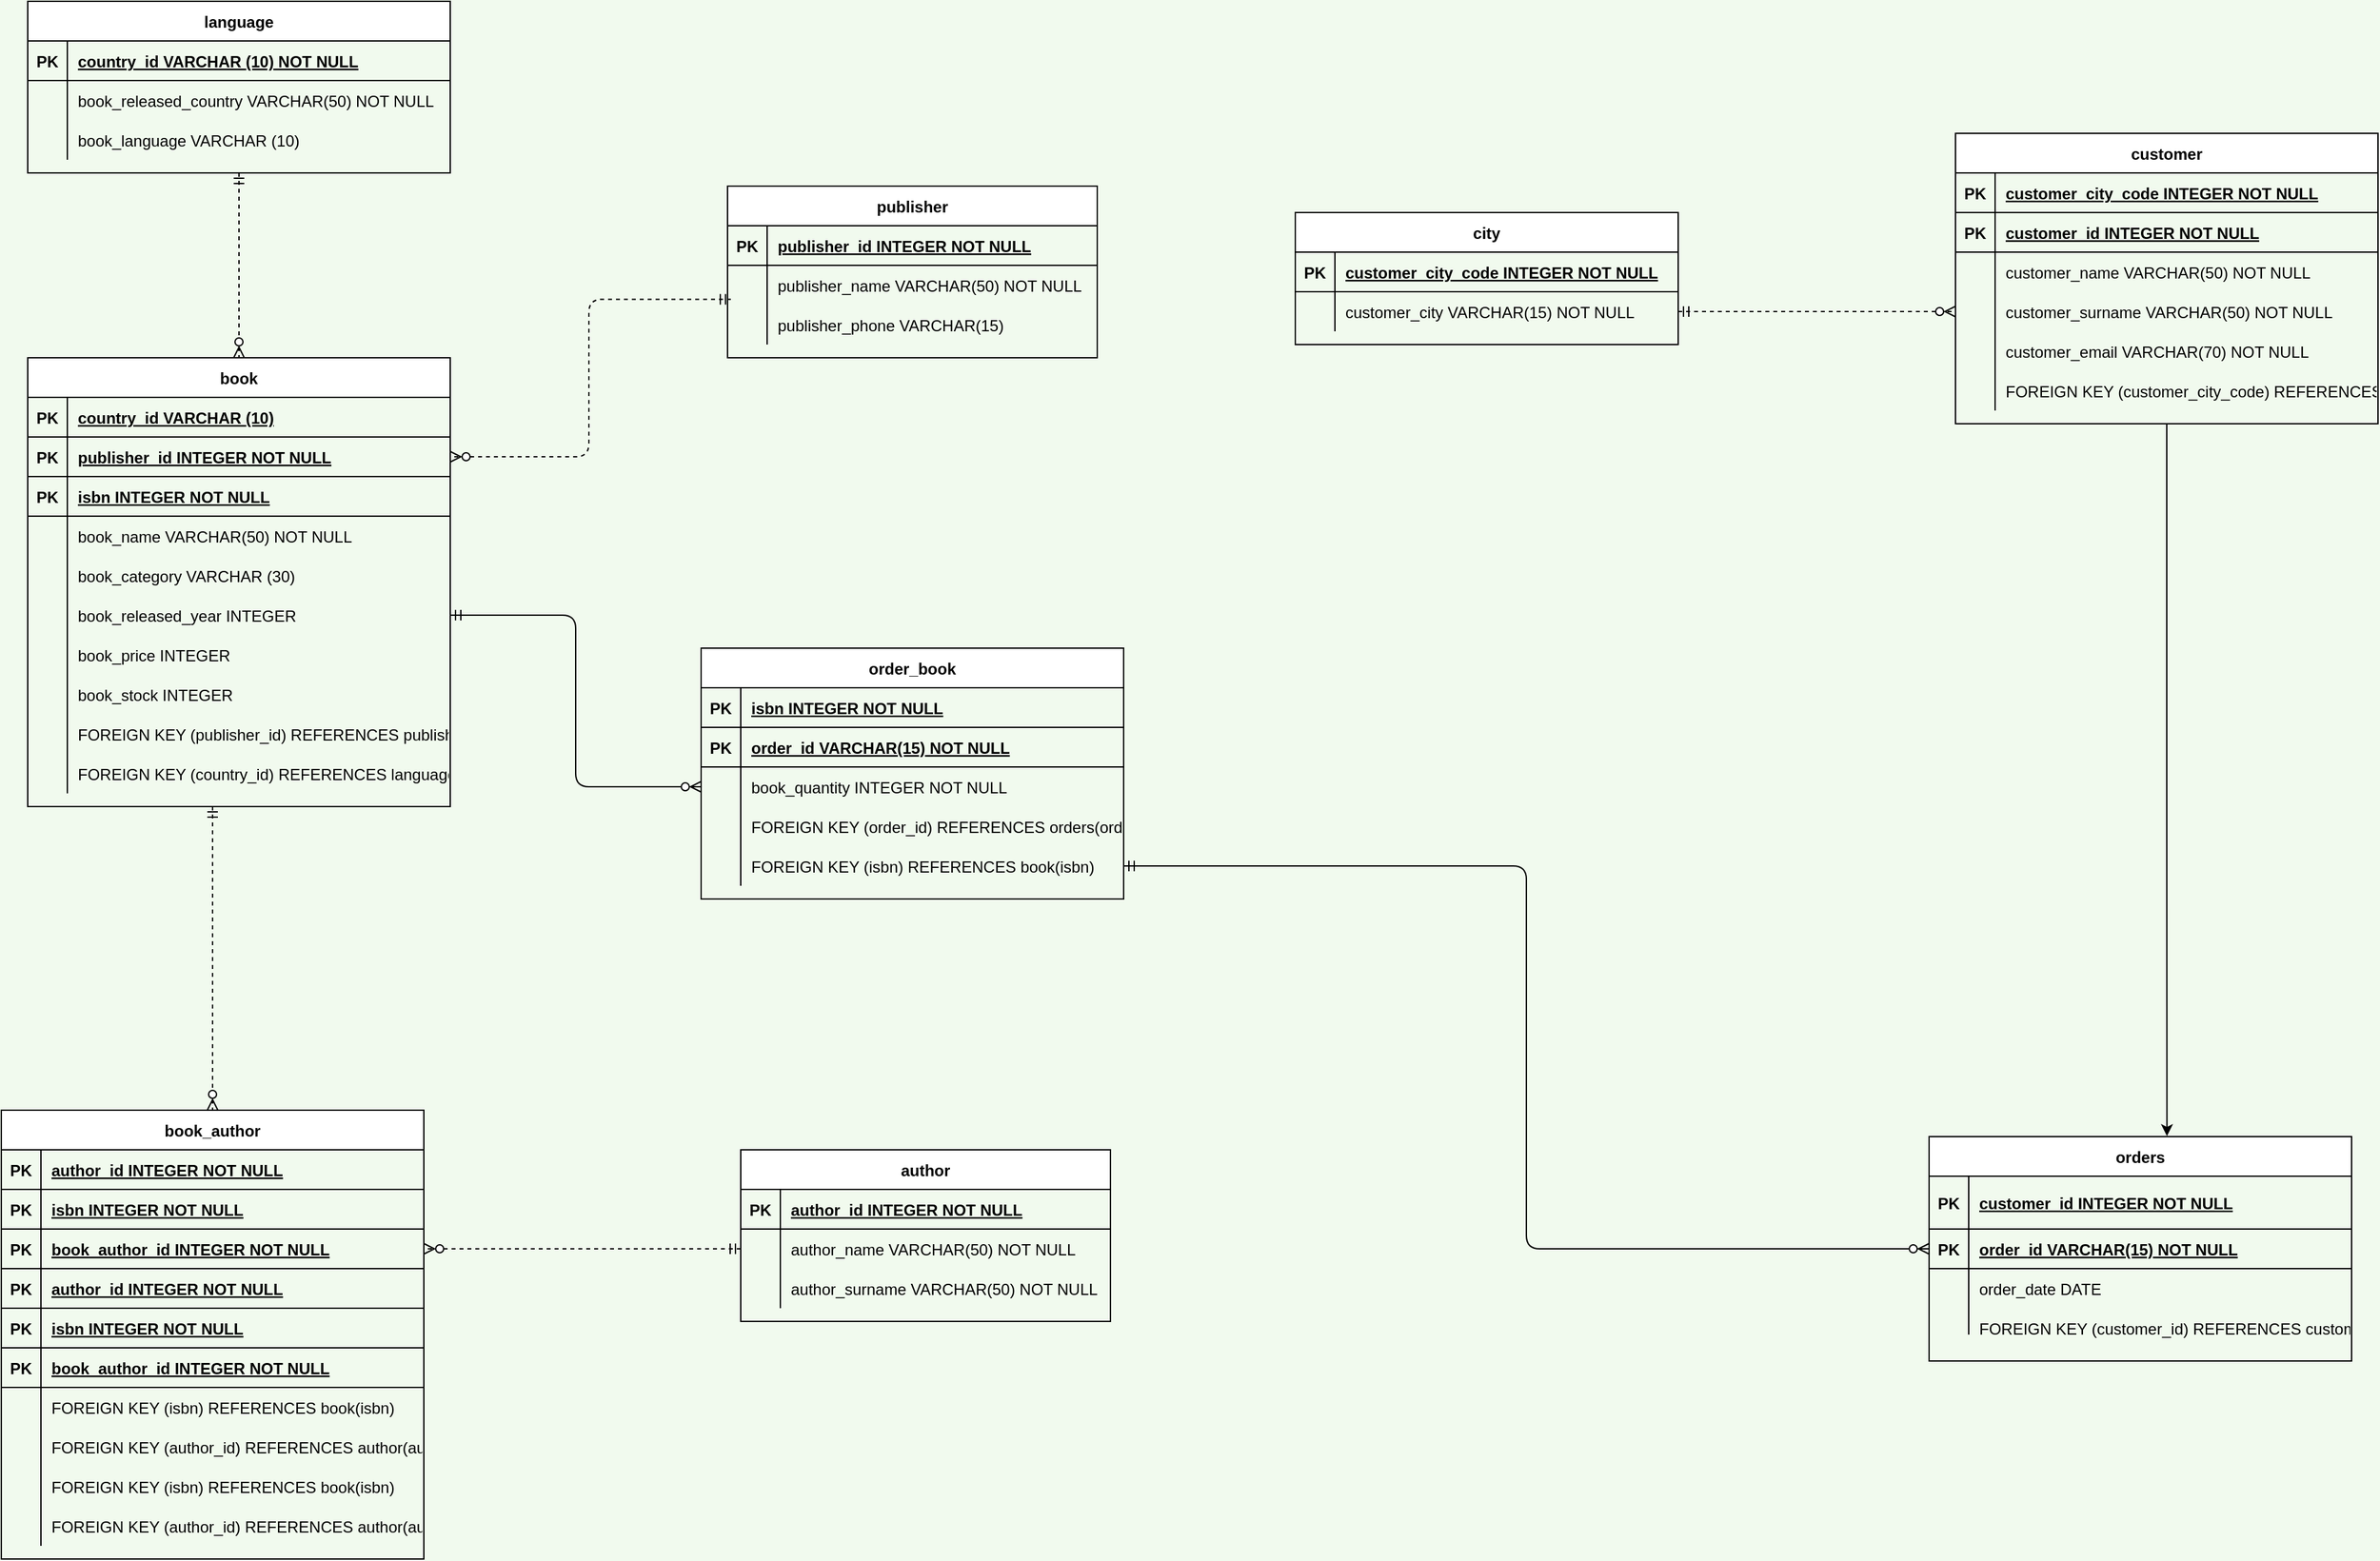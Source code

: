 <mxfile version="15.7.2" type="github"><diagram id="R2lEEEUBdFMjLlhIrx00" name="Page-1"><mxGraphModel dx="4544" dy="1508" grid="1" gridSize="10" guides="1" tooltips="1" connect="1" arrows="1" fold="1" page="1" pageScale="1" pageWidth="850" pageHeight="1100" background="#F1FAEE" math="0" shadow="0" extFonts="Permanent Marker^https://fonts.googleapis.com/css?family=Permanent+Marker"><root><mxCell id="0"/><mxCell id="1" parent="0"/><mxCell id="iZJoH6D3VFwxMH_OgnlC-7" value="publisher" style="shape=table;startSize=30;container=1;collapsible=1;childLayout=tableLayout;fixedRows=1;rowLines=0;fontStyle=1;align=center;resizeLast=1;" parent="1" vertex="1"><mxGeometry x="-1050" y="300" width="280" height="130" as="geometry"/></mxCell><mxCell id="iZJoH6D3VFwxMH_OgnlC-8" value="" style="shape=partialRectangle;collapsible=0;dropTarget=0;pointerEvents=0;fillColor=none;points=[[0,0.5],[1,0.5]];portConstraint=eastwest;top=0;left=0;right=0;bottom=1;" parent="iZJoH6D3VFwxMH_OgnlC-7" vertex="1"><mxGeometry y="30" width="280" height="30" as="geometry"/></mxCell><mxCell id="iZJoH6D3VFwxMH_OgnlC-9" value="PK" style="shape=partialRectangle;overflow=hidden;connectable=0;fillColor=none;top=0;left=0;bottom=0;right=0;fontStyle=1;" parent="iZJoH6D3VFwxMH_OgnlC-8" vertex="1"><mxGeometry width="30" height="30" as="geometry"><mxRectangle width="30" height="30" as="alternateBounds"/></mxGeometry></mxCell><mxCell id="iZJoH6D3VFwxMH_OgnlC-10" value="publisher_id INTEGER NOT NULL" style="shape=partialRectangle;overflow=hidden;connectable=0;fillColor=none;top=0;left=0;bottom=0;right=0;align=left;spacingLeft=6;fontStyle=5;" parent="iZJoH6D3VFwxMH_OgnlC-8" vertex="1"><mxGeometry x="30" width="250" height="30" as="geometry"><mxRectangle width="250" height="30" as="alternateBounds"/></mxGeometry></mxCell><mxCell id="iZJoH6D3VFwxMH_OgnlC-11" value="" style="shape=partialRectangle;collapsible=0;dropTarget=0;pointerEvents=0;fillColor=none;points=[[0,0.5],[1,0.5]];portConstraint=eastwest;top=0;left=0;right=0;bottom=0;" parent="iZJoH6D3VFwxMH_OgnlC-7" vertex="1"><mxGeometry y="60" width="280" height="30" as="geometry"/></mxCell><mxCell id="iZJoH6D3VFwxMH_OgnlC-12" value="" style="shape=partialRectangle;overflow=hidden;connectable=0;fillColor=none;top=0;left=0;bottom=0;right=0;" parent="iZJoH6D3VFwxMH_OgnlC-11" vertex="1"><mxGeometry width="30" height="30" as="geometry"><mxRectangle width="30" height="30" as="alternateBounds"/></mxGeometry></mxCell><mxCell id="iZJoH6D3VFwxMH_OgnlC-13" value="publisher_name VARCHAR(50) NOT NULL" style="shape=partialRectangle;overflow=hidden;connectable=0;fillColor=none;top=0;left=0;bottom=0;right=0;align=left;spacingLeft=6;" parent="iZJoH6D3VFwxMH_OgnlC-11" vertex="1"><mxGeometry x="30" width="250" height="30" as="geometry"><mxRectangle width="250" height="30" as="alternateBounds"/></mxGeometry></mxCell><mxCell id="iZJoH6D3VFwxMH_OgnlC-14" value="" style="shape=partialRectangle;collapsible=0;dropTarget=0;pointerEvents=0;fillColor=none;points=[[0,0.5],[1,0.5]];portConstraint=eastwest;top=0;left=0;right=0;bottom=0;" parent="iZJoH6D3VFwxMH_OgnlC-7" vertex="1"><mxGeometry y="90" width="280" height="30" as="geometry"/></mxCell><mxCell id="iZJoH6D3VFwxMH_OgnlC-15" value="" style="shape=partialRectangle;overflow=hidden;connectable=0;fillColor=none;top=0;left=0;bottom=0;right=0;" parent="iZJoH6D3VFwxMH_OgnlC-14" vertex="1"><mxGeometry width="30" height="30" as="geometry"><mxRectangle width="30" height="30" as="alternateBounds"/></mxGeometry></mxCell><mxCell id="iZJoH6D3VFwxMH_OgnlC-16" value="publisher_phone VARCHAR(15)" style="shape=partialRectangle;overflow=hidden;connectable=0;fillColor=none;top=0;left=0;bottom=0;right=0;align=left;spacingLeft=6;" parent="iZJoH6D3VFwxMH_OgnlC-14" vertex="1"><mxGeometry x="30" width="250" height="30" as="geometry"><mxRectangle width="250" height="30" as="alternateBounds"/></mxGeometry></mxCell><mxCell id="iZJoH6D3VFwxMH_OgnlC-17" value="language" style="shape=table;startSize=30;container=1;collapsible=1;childLayout=tableLayout;fixedRows=1;rowLines=0;fontStyle=1;align=center;resizeLast=1;" parent="1" vertex="1"><mxGeometry x="-1580" y="160" width="320" height="130" as="geometry"/></mxCell><mxCell id="iZJoH6D3VFwxMH_OgnlC-18" value="" style="shape=partialRectangle;collapsible=0;dropTarget=0;pointerEvents=0;fillColor=none;points=[[0,0.5],[1,0.5]];portConstraint=eastwest;top=0;left=0;right=0;bottom=1;" parent="iZJoH6D3VFwxMH_OgnlC-17" vertex="1"><mxGeometry y="30" width="320" height="30" as="geometry"/></mxCell><mxCell id="iZJoH6D3VFwxMH_OgnlC-19" value="PK" style="shape=partialRectangle;overflow=hidden;connectable=0;fillColor=none;top=0;left=0;bottom=0;right=0;fontStyle=1;" parent="iZJoH6D3VFwxMH_OgnlC-18" vertex="1"><mxGeometry width="30" height="30" as="geometry"><mxRectangle width="30" height="30" as="alternateBounds"/></mxGeometry></mxCell><mxCell id="iZJoH6D3VFwxMH_OgnlC-20" value="country_id VARCHAR (10) NOT NULL" style="shape=partialRectangle;overflow=hidden;connectable=0;fillColor=none;top=0;left=0;bottom=0;right=0;align=left;spacingLeft=6;fontStyle=5;" parent="iZJoH6D3VFwxMH_OgnlC-18" vertex="1"><mxGeometry x="30" width="290" height="30" as="geometry"><mxRectangle width="290" height="30" as="alternateBounds"/></mxGeometry></mxCell><mxCell id="iZJoH6D3VFwxMH_OgnlC-21" value="" style="shape=partialRectangle;collapsible=0;dropTarget=0;pointerEvents=0;fillColor=none;points=[[0,0.5],[1,0.5]];portConstraint=eastwest;top=0;left=0;right=0;bottom=0;" parent="iZJoH6D3VFwxMH_OgnlC-17" vertex="1"><mxGeometry y="60" width="320" height="30" as="geometry"/></mxCell><mxCell id="iZJoH6D3VFwxMH_OgnlC-22" value="" style="shape=partialRectangle;overflow=hidden;connectable=0;fillColor=none;top=0;left=0;bottom=0;right=0;" parent="iZJoH6D3VFwxMH_OgnlC-21" vertex="1"><mxGeometry width="30" height="30" as="geometry"><mxRectangle width="30" height="30" as="alternateBounds"/></mxGeometry></mxCell><mxCell id="iZJoH6D3VFwxMH_OgnlC-23" value="book_released_country VARCHAR(50) NOT NULL" style="shape=partialRectangle;overflow=hidden;connectable=0;fillColor=none;top=0;left=0;bottom=0;right=0;align=left;spacingLeft=6;" parent="iZJoH6D3VFwxMH_OgnlC-21" vertex="1"><mxGeometry x="30" width="290" height="30" as="geometry"><mxRectangle width="290" height="30" as="alternateBounds"/></mxGeometry></mxCell><mxCell id="iZJoH6D3VFwxMH_OgnlC-24" value="" style="shape=partialRectangle;collapsible=0;dropTarget=0;pointerEvents=0;fillColor=none;points=[[0,0.5],[1,0.5]];portConstraint=eastwest;top=0;left=0;right=0;bottom=0;" parent="iZJoH6D3VFwxMH_OgnlC-17" vertex="1"><mxGeometry y="90" width="320" height="30" as="geometry"/></mxCell><mxCell id="iZJoH6D3VFwxMH_OgnlC-25" value="" style="shape=partialRectangle;overflow=hidden;connectable=0;fillColor=none;top=0;left=0;bottom=0;right=0;" parent="iZJoH6D3VFwxMH_OgnlC-24" vertex="1"><mxGeometry width="30" height="30" as="geometry"><mxRectangle width="30" height="30" as="alternateBounds"/></mxGeometry></mxCell><mxCell id="iZJoH6D3VFwxMH_OgnlC-26" value="book_language VARCHAR (10)" style="shape=partialRectangle;overflow=hidden;connectable=0;fillColor=none;top=0;left=0;bottom=0;right=0;align=left;spacingLeft=6;" parent="iZJoH6D3VFwxMH_OgnlC-24" vertex="1"><mxGeometry x="30" width="290" height="30" as="geometry"><mxRectangle width="290" height="30" as="alternateBounds"/></mxGeometry></mxCell><mxCell id="iZJoH6D3VFwxMH_OgnlC-27" value="book" style="shape=table;startSize=30;container=1;collapsible=1;childLayout=tableLayout;fixedRows=1;rowLines=0;fontStyle=1;align=center;resizeLast=1;" parent="1" vertex="1"><mxGeometry x="-1580" y="430" width="320" height="340" as="geometry"/></mxCell><mxCell id="iZJoH6D3VFwxMH_OgnlC-28" value="" style="shape=partialRectangle;collapsible=0;dropTarget=0;pointerEvents=0;fillColor=none;points=[[0,0.5],[1,0.5]];portConstraint=eastwest;top=0;left=0;right=0;bottom=1;" parent="iZJoH6D3VFwxMH_OgnlC-27" vertex="1"><mxGeometry y="30" width="320" height="30" as="geometry"/></mxCell><mxCell id="iZJoH6D3VFwxMH_OgnlC-29" value="PK" style="shape=partialRectangle;overflow=hidden;connectable=0;fillColor=none;top=0;left=0;bottom=0;right=0;fontStyle=1;" parent="iZJoH6D3VFwxMH_OgnlC-28" vertex="1"><mxGeometry width="30" height="30" as="geometry"><mxRectangle width="30" height="30" as="alternateBounds"/></mxGeometry></mxCell><mxCell id="iZJoH6D3VFwxMH_OgnlC-30" value="country_id VARCHAR (10)" style="shape=partialRectangle;overflow=hidden;connectable=0;fillColor=none;top=0;left=0;bottom=0;right=0;align=left;spacingLeft=6;fontStyle=5;" parent="iZJoH6D3VFwxMH_OgnlC-28" vertex="1"><mxGeometry x="30" width="290" height="30" as="geometry"><mxRectangle width="290" height="30" as="alternateBounds"/></mxGeometry></mxCell><mxCell id="iZJoH6D3VFwxMH_OgnlC-31" value="" style="shape=partialRectangle;collapsible=0;dropTarget=0;pointerEvents=0;fillColor=none;points=[[0,0.5],[1,0.5]];portConstraint=eastwest;top=0;left=0;right=0;bottom=1;" parent="iZJoH6D3VFwxMH_OgnlC-27" vertex="1"><mxGeometry y="60" width="320" height="30" as="geometry"/></mxCell><mxCell id="iZJoH6D3VFwxMH_OgnlC-32" value="PK" style="shape=partialRectangle;overflow=hidden;connectable=0;fillColor=none;top=0;left=0;bottom=0;right=0;fontStyle=1;" parent="iZJoH6D3VFwxMH_OgnlC-31" vertex="1"><mxGeometry width="30" height="30" as="geometry"><mxRectangle width="30" height="30" as="alternateBounds"/></mxGeometry></mxCell><mxCell id="iZJoH6D3VFwxMH_OgnlC-33" value="publisher_id INTEGER NOT NULL" style="shape=partialRectangle;overflow=hidden;connectable=0;fillColor=none;top=0;left=0;bottom=0;right=0;align=left;spacingLeft=6;fontStyle=5;" parent="iZJoH6D3VFwxMH_OgnlC-31" vertex="1"><mxGeometry x="30" width="290" height="30" as="geometry"><mxRectangle width="290" height="30" as="alternateBounds"/></mxGeometry></mxCell><mxCell id="iZJoH6D3VFwxMH_OgnlC-34" value="" style="shape=partialRectangle;collapsible=0;dropTarget=0;pointerEvents=0;fillColor=none;points=[[0,0.5],[1,0.5]];portConstraint=eastwest;top=0;left=0;right=0;bottom=1;" parent="iZJoH6D3VFwxMH_OgnlC-27" vertex="1"><mxGeometry y="90" width="320" height="30" as="geometry"/></mxCell><mxCell id="iZJoH6D3VFwxMH_OgnlC-35" value="PK" style="shape=partialRectangle;overflow=hidden;connectable=0;fillColor=none;top=0;left=0;bottom=0;right=0;fontStyle=1;" parent="iZJoH6D3VFwxMH_OgnlC-34" vertex="1"><mxGeometry width="30" height="30" as="geometry"><mxRectangle width="30" height="30" as="alternateBounds"/></mxGeometry></mxCell><mxCell id="iZJoH6D3VFwxMH_OgnlC-36" value="isbn INTEGER NOT NULL" style="shape=partialRectangle;overflow=hidden;connectable=0;fillColor=none;top=0;left=0;bottom=0;right=0;align=left;spacingLeft=6;fontStyle=5;" parent="iZJoH6D3VFwxMH_OgnlC-34" vertex="1"><mxGeometry x="30" width="290" height="30" as="geometry"><mxRectangle width="290" height="30" as="alternateBounds"/></mxGeometry></mxCell><mxCell id="iZJoH6D3VFwxMH_OgnlC-37" value="" style="shape=partialRectangle;collapsible=0;dropTarget=0;pointerEvents=0;fillColor=none;points=[[0,0.5],[1,0.5]];portConstraint=eastwest;top=0;left=0;right=0;bottom=0;" parent="iZJoH6D3VFwxMH_OgnlC-27" vertex="1"><mxGeometry y="120" width="320" height="30" as="geometry"/></mxCell><mxCell id="iZJoH6D3VFwxMH_OgnlC-38" value="" style="shape=partialRectangle;overflow=hidden;connectable=0;fillColor=none;top=0;left=0;bottom=0;right=0;" parent="iZJoH6D3VFwxMH_OgnlC-37" vertex="1"><mxGeometry width="30" height="30" as="geometry"><mxRectangle width="30" height="30" as="alternateBounds"/></mxGeometry></mxCell><mxCell id="iZJoH6D3VFwxMH_OgnlC-39" value="book_name VARCHAR(50) NOT NULL" style="shape=partialRectangle;overflow=hidden;connectable=0;fillColor=none;top=0;left=0;bottom=0;right=0;align=left;spacingLeft=6;" parent="iZJoH6D3VFwxMH_OgnlC-37" vertex="1"><mxGeometry x="30" width="290" height="30" as="geometry"><mxRectangle width="290" height="30" as="alternateBounds"/></mxGeometry></mxCell><mxCell id="iZJoH6D3VFwxMH_OgnlC-40" value="" style="shape=partialRectangle;collapsible=0;dropTarget=0;pointerEvents=0;fillColor=none;points=[[0,0.5],[1,0.5]];portConstraint=eastwest;top=0;left=0;right=0;bottom=0;" parent="iZJoH6D3VFwxMH_OgnlC-27" vertex="1"><mxGeometry y="150" width="320" height="30" as="geometry"/></mxCell><mxCell id="iZJoH6D3VFwxMH_OgnlC-41" value="" style="shape=partialRectangle;overflow=hidden;connectable=0;fillColor=none;top=0;left=0;bottom=0;right=0;" parent="iZJoH6D3VFwxMH_OgnlC-40" vertex="1"><mxGeometry width="30" height="30" as="geometry"><mxRectangle width="30" height="30" as="alternateBounds"/></mxGeometry></mxCell><mxCell id="iZJoH6D3VFwxMH_OgnlC-42" value="book_category VARCHAR (30)" style="shape=partialRectangle;overflow=hidden;connectable=0;fillColor=none;top=0;left=0;bottom=0;right=0;align=left;spacingLeft=6;" parent="iZJoH6D3VFwxMH_OgnlC-40" vertex="1"><mxGeometry x="30" width="290" height="30" as="geometry"><mxRectangle width="290" height="30" as="alternateBounds"/></mxGeometry></mxCell><mxCell id="iZJoH6D3VFwxMH_OgnlC-43" value="" style="shape=partialRectangle;collapsible=0;dropTarget=0;pointerEvents=0;fillColor=none;points=[[0,0.5],[1,0.5]];portConstraint=eastwest;top=0;left=0;right=0;bottom=0;" parent="iZJoH6D3VFwxMH_OgnlC-27" vertex="1"><mxGeometry y="180" width="320" height="30" as="geometry"/></mxCell><mxCell id="iZJoH6D3VFwxMH_OgnlC-44" value="" style="shape=partialRectangle;overflow=hidden;connectable=0;fillColor=none;top=0;left=0;bottom=0;right=0;" parent="iZJoH6D3VFwxMH_OgnlC-43" vertex="1"><mxGeometry width="30" height="30" as="geometry"><mxRectangle width="30" height="30" as="alternateBounds"/></mxGeometry></mxCell><mxCell id="iZJoH6D3VFwxMH_OgnlC-45" value="book_released_year INTEGER" style="shape=partialRectangle;overflow=hidden;connectable=0;fillColor=none;top=0;left=0;bottom=0;right=0;align=left;spacingLeft=6;" parent="iZJoH6D3VFwxMH_OgnlC-43" vertex="1"><mxGeometry x="30" width="290" height="30" as="geometry"><mxRectangle width="290" height="30" as="alternateBounds"/></mxGeometry></mxCell><mxCell id="iZJoH6D3VFwxMH_OgnlC-46" value="" style="shape=partialRectangle;collapsible=0;dropTarget=0;pointerEvents=0;fillColor=none;points=[[0,0.5],[1,0.5]];portConstraint=eastwest;top=0;left=0;right=0;bottom=0;" parent="iZJoH6D3VFwxMH_OgnlC-27" vertex="1"><mxGeometry y="210" width="320" height="30" as="geometry"/></mxCell><mxCell id="iZJoH6D3VFwxMH_OgnlC-47" value="" style="shape=partialRectangle;overflow=hidden;connectable=0;fillColor=none;top=0;left=0;bottom=0;right=0;" parent="iZJoH6D3VFwxMH_OgnlC-46" vertex="1"><mxGeometry width="30" height="30" as="geometry"><mxRectangle width="30" height="30" as="alternateBounds"/></mxGeometry></mxCell><mxCell id="iZJoH6D3VFwxMH_OgnlC-48" value="book_price INTEGER" style="shape=partialRectangle;overflow=hidden;connectable=0;fillColor=none;top=0;left=0;bottom=0;right=0;align=left;spacingLeft=6;" parent="iZJoH6D3VFwxMH_OgnlC-46" vertex="1"><mxGeometry x="30" width="290" height="30" as="geometry"><mxRectangle width="290" height="30" as="alternateBounds"/></mxGeometry></mxCell><mxCell id="iZJoH6D3VFwxMH_OgnlC-49" value="" style="shape=partialRectangle;collapsible=0;dropTarget=0;pointerEvents=0;fillColor=none;points=[[0,0.5],[1,0.5]];portConstraint=eastwest;top=0;left=0;right=0;bottom=0;" parent="iZJoH6D3VFwxMH_OgnlC-27" vertex="1"><mxGeometry y="240" width="320" height="30" as="geometry"/></mxCell><mxCell id="iZJoH6D3VFwxMH_OgnlC-50" value="" style="shape=partialRectangle;overflow=hidden;connectable=0;fillColor=none;top=0;left=0;bottom=0;right=0;" parent="iZJoH6D3VFwxMH_OgnlC-49" vertex="1"><mxGeometry width="30" height="30" as="geometry"><mxRectangle width="30" height="30" as="alternateBounds"/></mxGeometry></mxCell><mxCell id="iZJoH6D3VFwxMH_OgnlC-51" value="book_stock INTEGER" style="shape=partialRectangle;overflow=hidden;connectable=0;fillColor=none;top=0;left=0;bottom=0;right=0;align=left;spacingLeft=6;" parent="iZJoH6D3VFwxMH_OgnlC-49" vertex="1"><mxGeometry x="30" width="290" height="30" as="geometry"><mxRectangle width="290" height="30" as="alternateBounds"/></mxGeometry></mxCell><mxCell id="iZJoH6D3VFwxMH_OgnlC-52" value="" style="shape=partialRectangle;collapsible=0;dropTarget=0;pointerEvents=0;fillColor=none;points=[[0,0.5],[1,0.5]];portConstraint=eastwest;top=0;left=0;right=0;bottom=0;" parent="iZJoH6D3VFwxMH_OgnlC-27" vertex="1"><mxGeometry y="270" width="320" height="30" as="geometry"/></mxCell><mxCell id="iZJoH6D3VFwxMH_OgnlC-53" value="" style="shape=partialRectangle;overflow=hidden;connectable=0;fillColor=none;top=0;left=0;bottom=0;right=0;" parent="iZJoH6D3VFwxMH_OgnlC-52" vertex="1"><mxGeometry width="30" height="30" as="geometry"><mxRectangle width="30" height="30" as="alternateBounds"/></mxGeometry></mxCell><mxCell id="iZJoH6D3VFwxMH_OgnlC-54" value="FOREIGN KEY (publisher_id) REFERENCES publisher(publisher_id)" style="shape=partialRectangle;overflow=hidden;connectable=0;fillColor=none;top=0;left=0;bottom=0;right=0;align=left;spacingLeft=6;" parent="iZJoH6D3VFwxMH_OgnlC-52" vertex="1"><mxGeometry x="30" width="290" height="30" as="geometry"><mxRectangle width="290" height="30" as="alternateBounds"/></mxGeometry></mxCell><mxCell id="iZJoH6D3VFwxMH_OgnlC-55" value="" style="shape=partialRectangle;collapsible=0;dropTarget=0;pointerEvents=0;fillColor=none;points=[[0,0.5],[1,0.5]];portConstraint=eastwest;top=0;left=0;right=0;bottom=0;" parent="iZJoH6D3VFwxMH_OgnlC-27" vertex="1"><mxGeometry y="300" width="320" height="30" as="geometry"/></mxCell><mxCell id="iZJoH6D3VFwxMH_OgnlC-56" value="" style="shape=partialRectangle;overflow=hidden;connectable=0;fillColor=none;top=0;left=0;bottom=0;right=0;" parent="iZJoH6D3VFwxMH_OgnlC-55" vertex="1"><mxGeometry width="30" height="30" as="geometry"><mxRectangle width="30" height="30" as="alternateBounds"/></mxGeometry></mxCell><mxCell id="iZJoH6D3VFwxMH_OgnlC-57" value="FOREIGN KEY (country_id) REFERENCES language(country_id)" style="shape=partialRectangle;overflow=hidden;connectable=0;fillColor=none;top=0;left=0;bottom=0;right=0;align=left;spacingLeft=6;" parent="iZJoH6D3VFwxMH_OgnlC-55" vertex="1"><mxGeometry x="30" width="290" height="30" as="geometry"><mxRectangle width="290" height="30" as="alternateBounds"/></mxGeometry></mxCell><mxCell id="iZJoH6D3VFwxMH_OgnlC-58" value="author" style="shape=table;startSize=30;container=1;collapsible=1;childLayout=tableLayout;fixedRows=1;rowLines=0;fontStyle=1;align=center;resizeLast=1;" parent="1" vertex="1"><mxGeometry x="-1040" y="1030" width="280" height="130" as="geometry"><mxRectangle x="-740" y="520" width="70" height="30" as="alternateBounds"/></mxGeometry></mxCell><mxCell id="iZJoH6D3VFwxMH_OgnlC-59" value="" style="shape=partialRectangle;collapsible=0;dropTarget=0;pointerEvents=0;fillColor=none;points=[[0,0.5],[1,0.5]];portConstraint=eastwest;top=0;left=0;right=0;bottom=1;" parent="iZJoH6D3VFwxMH_OgnlC-58" vertex="1"><mxGeometry y="30" width="280" height="30" as="geometry"/></mxCell><mxCell id="iZJoH6D3VFwxMH_OgnlC-60" value="PK" style="shape=partialRectangle;overflow=hidden;connectable=0;fillColor=none;top=0;left=0;bottom=0;right=0;fontStyle=1;" parent="iZJoH6D3VFwxMH_OgnlC-59" vertex="1"><mxGeometry width="30" height="30" as="geometry"><mxRectangle width="30" height="30" as="alternateBounds"/></mxGeometry></mxCell><mxCell id="iZJoH6D3VFwxMH_OgnlC-61" value="author_id INTEGER NOT NULL" style="shape=partialRectangle;overflow=hidden;connectable=0;fillColor=none;top=0;left=0;bottom=0;right=0;align=left;spacingLeft=6;fontStyle=5;" parent="iZJoH6D3VFwxMH_OgnlC-59" vertex="1"><mxGeometry x="30" width="250" height="30" as="geometry"><mxRectangle width="250" height="30" as="alternateBounds"/></mxGeometry></mxCell><mxCell id="iZJoH6D3VFwxMH_OgnlC-62" value="" style="shape=partialRectangle;collapsible=0;dropTarget=0;pointerEvents=0;fillColor=none;points=[[0,0.5],[1,0.5]];portConstraint=eastwest;top=0;left=0;right=0;bottom=0;" parent="iZJoH6D3VFwxMH_OgnlC-58" vertex="1"><mxGeometry y="60" width="280" height="30" as="geometry"/></mxCell><mxCell id="iZJoH6D3VFwxMH_OgnlC-63" value="" style="shape=partialRectangle;overflow=hidden;connectable=0;fillColor=none;top=0;left=0;bottom=0;right=0;" parent="iZJoH6D3VFwxMH_OgnlC-62" vertex="1"><mxGeometry width="30" height="30" as="geometry"><mxRectangle width="30" height="30" as="alternateBounds"/></mxGeometry></mxCell><mxCell id="iZJoH6D3VFwxMH_OgnlC-64" value="author_name VARCHAR(50) NOT NULL" style="shape=partialRectangle;overflow=hidden;connectable=0;fillColor=none;top=0;left=0;bottom=0;right=0;align=left;spacingLeft=6;" parent="iZJoH6D3VFwxMH_OgnlC-62" vertex="1"><mxGeometry x="30" width="250" height="30" as="geometry"><mxRectangle width="250" height="30" as="alternateBounds"/></mxGeometry></mxCell><mxCell id="iZJoH6D3VFwxMH_OgnlC-65" value="" style="shape=partialRectangle;collapsible=0;dropTarget=0;pointerEvents=0;fillColor=none;points=[[0,0.5],[1,0.5]];portConstraint=eastwest;top=0;left=0;right=0;bottom=0;" parent="iZJoH6D3VFwxMH_OgnlC-58" vertex="1"><mxGeometry y="90" width="280" height="30" as="geometry"/></mxCell><mxCell id="iZJoH6D3VFwxMH_OgnlC-66" value="" style="shape=partialRectangle;overflow=hidden;connectable=0;fillColor=none;top=0;left=0;bottom=0;right=0;" parent="iZJoH6D3VFwxMH_OgnlC-65" vertex="1"><mxGeometry width="30" height="30" as="geometry"><mxRectangle width="30" height="30" as="alternateBounds"/></mxGeometry></mxCell><mxCell id="iZJoH6D3VFwxMH_OgnlC-67" value="author_surname VARCHAR(50) NOT NULL" style="shape=partialRectangle;overflow=hidden;connectable=0;fillColor=none;top=0;left=0;bottom=0;right=0;align=left;spacingLeft=6;" parent="iZJoH6D3VFwxMH_OgnlC-65" vertex="1"><mxGeometry x="30" width="250" height="30" as="geometry"><mxRectangle width="250" height="30" as="alternateBounds"/></mxGeometry></mxCell><mxCell id="iZJoH6D3VFwxMH_OgnlC-68" value="book_author" style="shape=table;startSize=30;container=1;collapsible=1;childLayout=tableLayout;fixedRows=1;rowLines=0;fontStyle=1;align=center;resizeLast=1;" parent="1" vertex="1"><mxGeometry x="-1600" y="1000" width="320" height="340" as="geometry"/></mxCell><mxCell id="iZJoH6D3VFwxMH_OgnlC-69" value="" style="shape=partialRectangle;collapsible=0;dropTarget=0;pointerEvents=0;fillColor=none;points=[[0,0.5],[1,0.5]];portConstraint=eastwest;top=0;left=0;right=0;bottom=1;" parent="iZJoH6D3VFwxMH_OgnlC-68" vertex="1"><mxGeometry y="30" width="320" height="30" as="geometry"/></mxCell><mxCell id="iZJoH6D3VFwxMH_OgnlC-70" value="PK" style="shape=partialRectangle;overflow=hidden;connectable=0;fillColor=none;top=0;left=0;bottom=0;right=0;fontStyle=1;" parent="iZJoH6D3VFwxMH_OgnlC-69" vertex="1"><mxGeometry width="30" height="30" as="geometry"><mxRectangle width="30" height="30" as="alternateBounds"/></mxGeometry></mxCell><mxCell id="iZJoH6D3VFwxMH_OgnlC-71" value="author_id INTEGER NOT NULL" style="shape=partialRectangle;overflow=hidden;connectable=0;fillColor=none;top=0;left=0;bottom=0;right=0;align=left;spacingLeft=6;fontStyle=5;" parent="iZJoH6D3VFwxMH_OgnlC-69" vertex="1"><mxGeometry x="30" width="290" height="30" as="geometry"><mxRectangle width="290" height="30" as="alternateBounds"/></mxGeometry></mxCell><mxCell id="iZJoH6D3VFwxMH_OgnlC-72" value="" style="shape=partialRectangle;collapsible=0;dropTarget=0;pointerEvents=0;fillColor=none;points=[[0,0.5],[1,0.5]];portConstraint=eastwest;top=0;left=0;right=0;bottom=1;" parent="iZJoH6D3VFwxMH_OgnlC-68" vertex="1"><mxGeometry y="60" width="320" height="30" as="geometry"/></mxCell><mxCell id="iZJoH6D3VFwxMH_OgnlC-73" value="PK" style="shape=partialRectangle;overflow=hidden;connectable=0;fillColor=none;top=0;left=0;bottom=0;right=0;fontStyle=1;" parent="iZJoH6D3VFwxMH_OgnlC-72" vertex="1"><mxGeometry width="30" height="30" as="geometry"><mxRectangle width="30" height="30" as="alternateBounds"/></mxGeometry></mxCell><mxCell id="iZJoH6D3VFwxMH_OgnlC-74" value="isbn INTEGER NOT NULL" style="shape=partialRectangle;overflow=hidden;connectable=0;fillColor=none;top=0;left=0;bottom=0;right=0;align=left;spacingLeft=6;fontStyle=5;" parent="iZJoH6D3VFwxMH_OgnlC-72" vertex="1"><mxGeometry x="30" width="290" height="30" as="geometry"><mxRectangle width="290" height="30" as="alternateBounds"/></mxGeometry></mxCell><mxCell id="iZJoH6D3VFwxMH_OgnlC-75" value="" style="shape=partialRectangle;collapsible=0;dropTarget=0;pointerEvents=0;fillColor=none;points=[[0,0.5],[1,0.5]];portConstraint=eastwest;top=0;left=0;right=0;bottom=1;" parent="iZJoH6D3VFwxMH_OgnlC-68" vertex="1"><mxGeometry y="90" width="320" height="30" as="geometry"/></mxCell><mxCell id="iZJoH6D3VFwxMH_OgnlC-76" value="PK" style="shape=partialRectangle;overflow=hidden;connectable=0;fillColor=none;top=0;left=0;bottom=0;right=0;fontStyle=1;" parent="iZJoH6D3VFwxMH_OgnlC-75" vertex="1"><mxGeometry width="30" height="30" as="geometry"><mxRectangle width="30" height="30" as="alternateBounds"/></mxGeometry></mxCell><mxCell id="iZJoH6D3VFwxMH_OgnlC-77" value="book_author_id INTEGER NOT NULL" style="shape=partialRectangle;overflow=hidden;connectable=0;fillColor=none;top=0;left=0;bottom=0;right=0;align=left;spacingLeft=6;fontStyle=5;" parent="iZJoH6D3VFwxMH_OgnlC-75" vertex="1"><mxGeometry x="30" width="290" height="30" as="geometry"><mxRectangle width="290" height="30" as="alternateBounds"/></mxGeometry></mxCell><mxCell id="fqR_EWGd6PqU1wikei6D-28" value="" style="shape=partialRectangle;collapsible=0;dropTarget=0;pointerEvents=0;fillColor=none;points=[[0,0.5],[1,0.5]];portConstraint=eastwest;top=0;left=0;right=0;bottom=1;" parent="iZJoH6D3VFwxMH_OgnlC-68" vertex="1"><mxGeometry y="120" width="320" height="30" as="geometry"/></mxCell><mxCell id="fqR_EWGd6PqU1wikei6D-29" value="PK" style="shape=partialRectangle;overflow=hidden;connectable=0;fillColor=none;top=0;left=0;bottom=0;right=0;fontStyle=1;" parent="fqR_EWGd6PqU1wikei6D-28" vertex="1"><mxGeometry width="30" height="30" as="geometry"><mxRectangle width="30" height="30" as="alternateBounds"/></mxGeometry></mxCell><mxCell id="fqR_EWGd6PqU1wikei6D-30" value="author_id INTEGER NOT NULL" style="shape=partialRectangle;overflow=hidden;connectable=0;fillColor=none;top=0;left=0;bottom=0;right=0;align=left;spacingLeft=6;fontStyle=5;" parent="fqR_EWGd6PqU1wikei6D-28" vertex="1"><mxGeometry x="30" width="290" height="30" as="geometry"><mxRectangle width="290" height="30" as="alternateBounds"/></mxGeometry></mxCell><mxCell id="fqR_EWGd6PqU1wikei6D-25" value="" style="shape=partialRectangle;collapsible=0;dropTarget=0;pointerEvents=0;fillColor=none;points=[[0,0.5],[1,0.5]];portConstraint=eastwest;top=0;left=0;right=0;bottom=1;" parent="iZJoH6D3VFwxMH_OgnlC-68" vertex="1"><mxGeometry y="150" width="320" height="30" as="geometry"/></mxCell><mxCell id="fqR_EWGd6PqU1wikei6D-26" value="PK" style="shape=partialRectangle;overflow=hidden;connectable=0;fillColor=none;top=0;left=0;bottom=0;right=0;fontStyle=1;" parent="fqR_EWGd6PqU1wikei6D-25" vertex="1"><mxGeometry width="30" height="30" as="geometry"><mxRectangle width="30" height="30" as="alternateBounds"/></mxGeometry></mxCell><mxCell id="fqR_EWGd6PqU1wikei6D-27" value="isbn INTEGER NOT NULL" style="shape=partialRectangle;overflow=hidden;connectable=0;fillColor=none;top=0;left=0;bottom=0;right=0;align=left;spacingLeft=6;fontStyle=5;" parent="fqR_EWGd6PqU1wikei6D-25" vertex="1"><mxGeometry x="30" width="290" height="30" as="geometry"><mxRectangle width="290" height="30" as="alternateBounds"/></mxGeometry></mxCell><mxCell id="fqR_EWGd6PqU1wikei6D-22" value="" style="shape=partialRectangle;collapsible=0;dropTarget=0;pointerEvents=0;fillColor=none;points=[[0,0.5],[1,0.5]];portConstraint=eastwest;top=0;left=0;right=0;bottom=1;" parent="iZJoH6D3VFwxMH_OgnlC-68" vertex="1"><mxGeometry y="180" width="320" height="30" as="geometry"/></mxCell><mxCell id="fqR_EWGd6PqU1wikei6D-23" value="PK" style="shape=partialRectangle;overflow=hidden;connectable=0;fillColor=none;top=0;left=0;bottom=0;right=0;fontStyle=1;" parent="fqR_EWGd6PqU1wikei6D-22" vertex="1"><mxGeometry width="30" height="30" as="geometry"><mxRectangle width="30" height="30" as="alternateBounds"/></mxGeometry></mxCell><mxCell id="fqR_EWGd6PqU1wikei6D-24" value="book_author_id INTEGER NOT NULL" style="shape=partialRectangle;overflow=hidden;connectable=0;fillColor=none;top=0;left=0;bottom=0;right=0;align=left;spacingLeft=6;fontStyle=5;" parent="fqR_EWGd6PqU1wikei6D-22" vertex="1"><mxGeometry x="30" width="290" height="30" as="geometry"><mxRectangle width="290" height="30" as="alternateBounds"/></mxGeometry></mxCell><mxCell id="fqR_EWGd6PqU1wikei6D-19" value="" style="shape=partialRectangle;collapsible=0;dropTarget=0;pointerEvents=0;fillColor=none;points=[[0,0.5],[1,0.5]];portConstraint=eastwest;top=0;left=0;right=0;bottom=0;" parent="iZJoH6D3VFwxMH_OgnlC-68" vertex="1"><mxGeometry y="210" width="320" height="30" as="geometry"/></mxCell><mxCell id="fqR_EWGd6PqU1wikei6D-20" value="" style="shape=partialRectangle;overflow=hidden;connectable=0;fillColor=none;top=0;left=0;bottom=0;right=0;" parent="fqR_EWGd6PqU1wikei6D-19" vertex="1"><mxGeometry width="30" height="30" as="geometry"><mxRectangle width="30" height="30" as="alternateBounds"/></mxGeometry></mxCell><mxCell id="fqR_EWGd6PqU1wikei6D-21" value="FOREIGN KEY (isbn) REFERENCES book(isbn)" style="shape=partialRectangle;overflow=hidden;connectable=0;fillColor=none;top=0;left=0;bottom=0;right=0;align=left;spacingLeft=6;" parent="fqR_EWGd6PqU1wikei6D-19" vertex="1"><mxGeometry x="30" width="290" height="30" as="geometry"><mxRectangle width="290" height="30" as="alternateBounds"/></mxGeometry></mxCell><mxCell id="fqR_EWGd6PqU1wikei6D-16" value="" style="shape=partialRectangle;collapsible=0;dropTarget=0;pointerEvents=0;fillColor=none;points=[[0,0.5],[1,0.5]];portConstraint=eastwest;top=0;left=0;right=0;bottom=0;" parent="iZJoH6D3VFwxMH_OgnlC-68" vertex="1"><mxGeometry y="240" width="320" height="30" as="geometry"/></mxCell><mxCell id="fqR_EWGd6PqU1wikei6D-17" value="" style="shape=partialRectangle;overflow=hidden;connectable=0;fillColor=none;top=0;left=0;bottom=0;right=0;" parent="fqR_EWGd6PqU1wikei6D-16" vertex="1"><mxGeometry width="30" height="30" as="geometry"><mxRectangle width="30" height="30" as="alternateBounds"/></mxGeometry></mxCell><mxCell id="fqR_EWGd6PqU1wikei6D-18" value="FOREIGN KEY (author_id) REFERENCES author(author_id)" style="shape=partialRectangle;overflow=hidden;connectable=0;fillColor=none;top=0;left=0;bottom=0;right=0;align=left;spacingLeft=6;" parent="fqR_EWGd6PqU1wikei6D-16" vertex="1"><mxGeometry x="30" width="290" height="30" as="geometry"><mxRectangle width="290" height="30" as="alternateBounds"/></mxGeometry></mxCell><mxCell id="iZJoH6D3VFwxMH_OgnlC-78" value="" style="shape=partialRectangle;collapsible=0;dropTarget=0;pointerEvents=0;fillColor=none;points=[[0,0.5],[1,0.5]];portConstraint=eastwest;top=0;left=0;right=0;bottom=0;" parent="iZJoH6D3VFwxMH_OgnlC-68" vertex="1"><mxGeometry y="270" width="320" height="30" as="geometry"/></mxCell><mxCell id="iZJoH6D3VFwxMH_OgnlC-79" value="" style="shape=partialRectangle;overflow=hidden;connectable=0;fillColor=none;top=0;left=0;bottom=0;right=0;" parent="iZJoH6D3VFwxMH_OgnlC-78" vertex="1"><mxGeometry width="30" height="30" as="geometry"><mxRectangle width="30" height="30" as="alternateBounds"/></mxGeometry></mxCell><mxCell id="iZJoH6D3VFwxMH_OgnlC-80" value="FOREIGN KEY (isbn) REFERENCES book(isbn)" style="shape=partialRectangle;overflow=hidden;connectable=0;fillColor=none;top=0;left=0;bottom=0;right=0;align=left;spacingLeft=6;" parent="iZJoH6D3VFwxMH_OgnlC-78" vertex="1"><mxGeometry x="30" width="290" height="30" as="geometry"><mxRectangle width="290" height="30" as="alternateBounds"/></mxGeometry></mxCell><mxCell id="iZJoH6D3VFwxMH_OgnlC-81" value="" style="shape=partialRectangle;collapsible=0;dropTarget=0;pointerEvents=0;fillColor=none;points=[[0,0.5],[1,0.5]];portConstraint=eastwest;top=0;left=0;right=0;bottom=0;" parent="iZJoH6D3VFwxMH_OgnlC-68" vertex="1"><mxGeometry y="300" width="320" height="30" as="geometry"/></mxCell><mxCell id="iZJoH6D3VFwxMH_OgnlC-82" value="" style="shape=partialRectangle;overflow=hidden;connectable=0;fillColor=none;top=0;left=0;bottom=0;right=0;" parent="iZJoH6D3VFwxMH_OgnlC-81" vertex="1"><mxGeometry width="30" height="30" as="geometry"><mxRectangle width="30" height="30" as="alternateBounds"/></mxGeometry></mxCell><mxCell id="iZJoH6D3VFwxMH_OgnlC-83" value="FOREIGN KEY (author_id) REFERENCES author(author_id)" style="shape=partialRectangle;overflow=hidden;connectable=0;fillColor=none;top=0;left=0;bottom=0;right=0;align=left;spacingLeft=6;" parent="iZJoH6D3VFwxMH_OgnlC-81" vertex="1"><mxGeometry x="30" width="290" height="30" as="geometry"><mxRectangle width="290" height="30" as="alternateBounds"/></mxGeometry></mxCell><mxCell id="iZJoH6D3VFwxMH_OgnlC-84" value="city" style="shape=table;startSize=30;container=1;collapsible=1;childLayout=tableLayout;fixedRows=1;rowLines=0;fontStyle=1;align=center;resizeLast=1;" parent="1" vertex="1"><mxGeometry x="-620" y="320" width="290" height="100" as="geometry"/></mxCell><mxCell id="iZJoH6D3VFwxMH_OgnlC-85" value="" style="shape=partialRectangle;collapsible=0;dropTarget=0;pointerEvents=0;fillColor=none;points=[[0,0.5],[1,0.5]];portConstraint=eastwest;top=0;left=0;right=0;bottom=1;" parent="iZJoH6D3VFwxMH_OgnlC-84" vertex="1"><mxGeometry y="30" width="290" height="30" as="geometry"/></mxCell><mxCell id="iZJoH6D3VFwxMH_OgnlC-86" value="PK" style="shape=partialRectangle;overflow=hidden;connectable=0;fillColor=none;top=0;left=0;bottom=0;right=0;fontStyle=1;" parent="iZJoH6D3VFwxMH_OgnlC-85" vertex="1"><mxGeometry width="30" height="30" as="geometry"><mxRectangle width="30" height="30" as="alternateBounds"/></mxGeometry></mxCell><mxCell id="iZJoH6D3VFwxMH_OgnlC-87" value="customer_city_code INTEGER NOT NULL" style="shape=partialRectangle;overflow=hidden;connectable=0;fillColor=none;top=0;left=0;bottom=0;right=0;align=left;spacingLeft=6;fontStyle=5;" parent="iZJoH6D3VFwxMH_OgnlC-85" vertex="1"><mxGeometry x="30" width="260" height="30" as="geometry"><mxRectangle width="260" height="30" as="alternateBounds"/></mxGeometry></mxCell><mxCell id="iZJoH6D3VFwxMH_OgnlC-88" value="" style="shape=partialRectangle;collapsible=0;dropTarget=0;pointerEvents=0;fillColor=none;points=[[0,0.5],[1,0.5]];portConstraint=eastwest;top=0;left=0;right=0;bottom=0;" parent="iZJoH6D3VFwxMH_OgnlC-84" vertex="1"><mxGeometry y="60" width="290" height="30" as="geometry"/></mxCell><mxCell id="iZJoH6D3VFwxMH_OgnlC-89" value="" style="shape=partialRectangle;overflow=hidden;connectable=0;fillColor=none;top=0;left=0;bottom=0;right=0;" parent="iZJoH6D3VFwxMH_OgnlC-88" vertex="1"><mxGeometry width="30" height="30" as="geometry"><mxRectangle width="30" height="30" as="alternateBounds"/></mxGeometry></mxCell><mxCell id="iZJoH6D3VFwxMH_OgnlC-90" value="customer_city VARCHAR(15) NOT NULL" style="shape=partialRectangle;overflow=hidden;connectable=0;fillColor=none;top=0;left=0;bottom=0;right=0;align=left;spacingLeft=6;" parent="iZJoH6D3VFwxMH_OgnlC-88" vertex="1"><mxGeometry x="30" width="260" height="30" as="geometry"><mxRectangle width="260" height="30" as="alternateBounds"/></mxGeometry></mxCell><mxCell id="JsLOsJYfLTVqD0dhZ6Pm-1" style="edgeStyle=orthogonalEdgeStyle;rounded=0;orthogonalLoop=1;jettySize=auto;html=1;entryX=0.563;entryY=-0.002;entryDx=0;entryDy=0;entryPerimeter=0;" parent="1" source="iZJoH6D3VFwxMH_OgnlC-91" target="iZJoH6D3VFwxMH_OgnlC-110" edge="1"><mxGeometry relative="1" as="geometry"/></mxCell><mxCell id="iZJoH6D3VFwxMH_OgnlC-91" value="customer" style="shape=table;startSize=30;container=1;collapsible=1;childLayout=tableLayout;fixedRows=1;rowLines=0;fontStyle=1;align=center;resizeLast=1;" parent="1" vertex="1"><mxGeometry x="-120" y="260" width="320" height="220" as="geometry"/></mxCell><mxCell id="iZJoH6D3VFwxMH_OgnlC-92" value="" style="shape=partialRectangle;collapsible=0;dropTarget=0;pointerEvents=0;fillColor=none;points=[[0,0.5],[1,0.5]];portConstraint=eastwest;top=0;left=0;right=0;bottom=1;" parent="iZJoH6D3VFwxMH_OgnlC-91" vertex="1"><mxGeometry y="30" width="320" height="30" as="geometry"/></mxCell><mxCell id="iZJoH6D3VFwxMH_OgnlC-93" value="PK" style="shape=partialRectangle;overflow=hidden;connectable=0;fillColor=none;top=0;left=0;bottom=0;right=0;fontStyle=1;" parent="iZJoH6D3VFwxMH_OgnlC-92" vertex="1"><mxGeometry width="30" height="30" as="geometry"><mxRectangle width="30" height="30" as="alternateBounds"/></mxGeometry></mxCell><mxCell id="iZJoH6D3VFwxMH_OgnlC-94" value="customer_city_code INTEGER NOT NULL" style="shape=partialRectangle;overflow=hidden;connectable=0;fillColor=none;top=0;left=0;bottom=0;right=0;align=left;spacingLeft=6;fontStyle=5;" parent="iZJoH6D3VFwxMH_OgnlC-92" vertex="1"><mxGeometry x="30" width="290" height="30" as="geometry"><mxRectangle width="290" height="30" as="alternateBounds"/></mxGeometry></mxCell><mxCell id="iZJoH6D3VFwxMH_OgnlC-95" value="" style="shape=partialRectangle;collapsible=0;dropTarget=0;pointerEvents=0;fillColor=none;points=[[0,0.5],[1,0.5]];portConstraint=eastwest;top=0;left=0;right=0;bottom=1;" parent="iZJoH6D3VFwxMH_OgnlC-91" vertex="1"><mxGeometry y="60" width="320" height="30" as="geometry"/></mxCell><mxCell id="iZJoH6D3VFwxMH_OgnlC-96" value="PK" style="shape=partialRectangle;overflow=hidden;connectable=0;fillColor=none;top=0;left=0;bottom=0;right=0;fontStyle=1;" parent="iZJoH6D3VFwxMH_OgnlC-95" vertex="1"><mxGeometry width="30" height="30" as="geometry"><mxRectangle width="30" height="30" as="alternateBounds"/></mxGeometry></mxCell><mxCell id="iZJoH6D3VFwxMH_OgnlC-97" value="customer_id INTEGER NOT NULL" style="shape=partialRectangle;overflow=hidden;connectable=0;fillColor=none;top=0;left=0;bottom=0;right=0;align=left;spacingLeft=6;fontStyle=5;" parent="iZJoH6D3VFwxMH_OgnlC-95" vertex="1"><mxGeometry x="30" width="290" height="30" as="geometry"><mxRectangle width="290" height="30" as="alternateBounds"/></mxGeometry></mxCell><mxCell id="iZJoH6D3VFwxMH_OgnlC-98" value="" style="shape=partialRectangle;collapsible=0;dropTarget=0;pointerEvents=0;fillColor=none;points=[[0,0.5],[1,0.5]];portConstraint=eastwest;top=0;left=0;right=0;bottom=0;" parent="iZJoH6D3VFwxMH_OgnlC-91" vertex="1"><mxGeometry y="90" width="320" height="30" as="geometry"/></mxCell><mxCell id="iZJoH6D3VFwxMH_OgnlC-99" value="" style="shape=partialRectangle;overflow=hidden;connectable=0;fillColor=none;top=0;left=0;bottom=0;right=0;" parent="iZJoH6D3VFwxMH_OgnlC-98" vertex="1"><mxGeometry width="30" height="30" as="geometry"><mxRectangle width="30" height="30" as="alternateBounds"/></mxGeometry></mxCell><mxCell id="iZJoH6D3VFwxMH_OgnlC-100" value="customer_name VARCHAR(50) NOT NULL" style="shape=partialRectangle;overflow=hidden;connectable=0;fillColor=none;top=0;left=0;bottom=0;right=0;align=left;spacingLeft=6;" parent="iZJoH6D3VFwxMH_OgnlC-98" vertex="1"><mxGeometry x="30" width="290" height="30" as="geometry"><mxRectangle width="290" height="30" as="alternateBounds"/></mxGeometry></mxCell><mxCell id="iZJoH6D3VFwxMH_OgnlC-101" value="" style="shape=partialRectangle;collapsible=0;dropTarget=0;pointerEvents=0;fillColor=none;points=[[0,0.5],[1,0.5]];portConstraint=eastwest;top=0;left=0;right=0;bottom=0;" parent="iZJoH6D3VFwxMH_OgnlC-91" vertex="1"><mxGeometry y="120" width="320" height="30" as="geometry"/></mxCell><mxCell id="iZJoH6D3VFwxMH_OgnlC-102" value="" style="shape=partialRectangle;overflow=hidden;connectable=0;fillColor=none;top=0;left=0;bottom=0;right=0;" parent="iZJoH6D3VFwxMH_OgnlC-101" vertex="1"><mxGeometry width="30" height="30" as="geometry"><mxRectangle width="30" height="30" as="alternateBounds"/></mxGeometry></mxCell><mxCell id="iZJoH6D3VFwxMH_OgnlC-103" value="customer_surname VARCHAR(50) NOT NULL" style="shape=partialRectangle;overflow=hidden;connectable=0;fillColor=none;top=0;left=0;bottom=0;right=0;align=left;spacingLeft=6;" parent="iZJoH6D3VFwxMH_OgnlC-101" vertex="1"><mxGeometry x="30" width="290" height="30" as="geometry"><mxRectangle width="290" height="30" as="alternateBounds"/></mxGeometry></mxCell><mxCell id="iZJoH6D3VFwxMH_OgnlC-104" value="" style="shape=partialRectangle;collapsible=0;dropTarget=0;pointerEvents=0;fillColor=none;points=[[0,0.5],[1,0.5]];portConstraint=eastwest;top=0;left=0;right=0;bottom=0;" parent="iZJoH6D3VFwxMH_OgnlC-91" vertex="1"><mxGeometry y="150" width="320" height="30" as="geometry"/></mxCell><mxCell id="iZJoH6D3VFwxMH_OgnlC-105" value="" style="shape=partialRectangle;overflow=hidden;connectable=0;fillColor=none;top=0;left=0;bottom=0;right=0;" parent="iZJoH6D3VFwxMH_OgnlC-104" vertex="1"><mxGeometry width="30" height="30" as="geometry"><mxRectangle width="30" height="30" as="alternateBounds"/></mxGeometry></mxCell><mxCell id="iZJoH6D3VFwxMH_OgnlC-106" value="customer_email VARCHAR(70) NOT NULL" style="shape=partialRectangle;overflow=hidden;connectable=0;fillColor=none;top=0;left=0;bottom=0;right=0;align=left;spacingLeft=6;" parent="iZJoH6D3VFwxMH_OgnlC-104" vertex="1"><mxGeometry x="30" width="290" height="30" as="geometry"><mxRectangle width="290" height="30" as="alternateBounds"/></mxGeometry></mxCell><mxCell id="iZJoH6D3VFwxMH_OgnlC-107" value="" style="shape=partialRectangle;collapsible=0;dropTarget=0;pointerEvents=0;fillColor=none;points=[[0,0.5],[1,0.5]];portConstraint=eastwest;top=0;left=0;right=0;bottom=0;" parent="iZJoH6D3VFwxMH_OgnlC-91" vertex="1"><mxGeometry y="180" width="320" height="30" as="geometry"/></mxCell><mxCell id="iZJoH6D3VFwxMH_OgnlC-108" value="" style="shape=partialRectangle;overflow=hidden;connectable=0;fillColor=none;top=0;left=0;bottom=0;right=0;" parent="iZJoH6D3VFwxMH_OgnlC-107" vertex="1"><mxGeometry width="30" height="30" as="geometry"><mxRectangle width="30" height="30" as="alternateBounds"/></mxGeometry></mxCell><mxCell id="iZJoH6D3VFwxMH_OgnlC-109" value="FOREIGN KEY (customer_city_code) REFERENCES city(customer_city_code)" style="shape=partialRectangle;overflow=hidden;connectable=0;fillColor=none;top=0;left=0;bottom=0;right=0;align=left;spacingLeft=6;" parent="iZJoH6D3VFwxMH_OgnlC-107" vertex="1"><mxGeometry x="30" width="290" height="30" as="geometry"><mxRectangle width="290" height="30" as="alternateBounds"/></mxGeometry></mxCell><mxCell id="iZJoH6D3VFwxMH_OgnlC-110" value="orders" style="shape=table;startSize=30;container=1;collapsible=1;childLayout=tableLayout;fixedRows=1;rowLines=0;fontStyle=1;align=center;resizeLast=1;" parent="1" vertex="1"><mxGeometry x="-140" y="1020" width="320" height="170" as="geometry"/></mxCell><mxCell id="iZJoH6D3VFwxMH_OgnlC-111" value="" style="shape=partialRectangle;collapsible=0;dropTarget=0;pointerEvents=0;fillColor=none;points=[[0,0.5],[1,0.5]];portConstraint=eastwest;top=0;left=0;right=0;bottom=1;" parent="iZJoH6D3VFwxMH_OgnlC-110" vertex="1"><mxGeometry y="30" width="320" height="40" as="geometry"/></mxCell><mxCell id="iZJoH6D3VFwxMH_OgnlC-112" value="PK" style="shape=partialRectangle;overflow=hidden;connectable=0;fillColor=none;top=0;left=0;bottom=0;right=0;fontStyle=1;" parent="iZJoH6D3VFwxMH_OgnlC-111" vertex="1"><mxGeometry width="30" height="40" as="geometry"><mxRectangle width="30" height="30" as="alternateBounds"/></mxGeometry></mxCell><mxCell id="iZJoH6D3VFwxMH_OgnlC-113" value="customer_id INTEGER NOT NULL" style="shape=partialRectangle;overflow=hidden;connectable=0;fillColor=none;top=0;left=0;bottom=0;right=0;align=left;spacingLeft=6;fontStyle=5;" parent="iZJoH6D3VFwxMH_OgnlC-111" vertex="1"><mxGeometry x="30" width="290" height="40" as="geometry"><mxRectangle width="290" height="30" as="alternateBounds"/></mxGeometry></mxCell><mxCell id="iZJoH6D3VFwxMH_OgnlC-114" value="" style="shape=partialRectangle;collapsible=0;dropTarget=0;pointerEvents=0;fillColor=none;points=[[0,0.5],[1,0.5]];portConstraint=eastwest;top=0;left=0;right=0;bottom=1;" parent="iZJoH6D3VFwxMH_OgnlC-110" vertex="1"><mxGeometry y="70" width="320" height="30" as="geometry"/></mxCell><mxCell id="iZJoH6D3VFwxMH_OgnlC-115" value="PK" style="shape=partialRectangle;overflow=hidden;connectable=0;fillColor=none;top=0;left=0;bottom=0;right=0;fontStyle=1;" parent="iZJoH6D3VFwxMH_OgnlC-114" vertex="1"><mxGeometry width="30" height="30" as="geometry"><mxRectangle width="30" height="30" as="alternateBounds"/></mxGeometry></mxCell><mxCell id="iZJoH6D3VFwxMH_OgnlC-116" value="order_id VARCHAR(15) NOT NULL" style="shape=partialRectangle;overflow=hidden;connectable=0;fillColor=none;top=0;left=0;bottom=0;right=0;align=left;spacingLeft=6;fontStyle=5;" parent="iZJoH6D3VFwxMH_OgnlC-114" vertex="1"><mxGeometry x="30" width="290" height="30" as="geometry"><mxRectangle width="290" height="30" as="alternateBounds"/></mxGeometry></mxCell><mxCell id="iZJoH6D3VFwxMH_OgnlC-117" value="" style="shape=partialRectangle;collapsible=0;dropTarget=0;pointerEvents=0;fillColor=none;points=[[0,0.5],[1,0.5]];portConstraint=eastwest;top=0;left=0;right=0;bottom=0;" parent="iZJoH6D3VFwxMH_OgnlC-110" vertex="1"><mxGeometry y="100" width="320" height="30" as="geometry"/></mxCell><mxCell id="iZJoH6D3VFwxMH_OgnlC-118" value="" style="shape=partialRectangle;overflow=hidden;connectable=0;fillColor=none;top=0;left=0;bottom=0;right=0;" parent="iZJoH6D3VFwxMH_OgnlC-117" vertex="1"><mxGeometry width="30" height="30" as="geometry"><mxRectangle width="30" height="30" as="alternateBounds"/></mxGeometry></mxCell><mxCell id="iZJoH6D3VFwxMH_OgnlC-119" value="order_date DATE" style="shape=partialRectangle;overflow=hidden;connectable=0;fillColor=none;top=0;left=0;bottom=0;right=0;align=left;spacingLeft=6;" parent="iZJoH6D3VFwxMH_OgnlC-117" vertex="1"><mxGeometry x="30" width="290" height="30" as="geometry"><mxRectangle width="290" height="30" as="alternateBounds"/></mxGeometry></mxCell><mxCell id="iZJoH6D3VFwxMH_OgnlC-120" value="" style="shape=partialRectangle;collapsible=0;dropTarget=0;pointerEvents=0;fillColor=none;points=[[0,0.5],[1,0.5]];portConstraint=eastwest;top=0;left=0;right=0;bottom=0;" parent="iZJoH6D3VFwxMH_OgnlC-110" vertex="1"><mxGeometry y="130" width="320" height="30" as="geometry"/></mxCell><mxCell id="iZJoH6D3VFwxMH_OgnlC-121" value="" style="shape=partialRectangle;overflow=hidden;connectable=0;fillColor=none;top=0;left=0;bottom=0;right=0;" parent="iZJoH6D3VFwxMH_OgnlC-120" vertex="1"><mxGeometry width="30" height="30" as="geometry"><mxRectangle width="30" height="30" as="alternateBounds"/></mxGeometry></mxCell><mxCell id="iZJoH6D3VFwxMH_OgnlC-122" value="FOREIGN KEY (customer_id) REFERENCES customer(customer_id)" style="shape=partialRectangle;overflow=hidden;connectable=0;fillColor=none;top=0;left=0;bottom=0;right=0;align=left;spacingLeft=6;" parent="iZJoH6D3VFwxMH_OgnlC-120" vertex="1"><mxGeometry x="30" width="290" height="30" as="geometry"><mxRectangle width="290" height="30" as="alternateBounds"/></mxGeometry></mxCell><mxCell id="iZJoH6D3VFwxMH_OgnlC-123" value="order_book" style="shape=table;startSize=30;container=1;collapsible=1;childLayout=tableLayout;fixedRows=1;rowLines=0;fontStyle=1;align=center;resizeLast=1;" parent="1" vertex="1"><mxGeometry x="-1070" y="650" width="320" height="190" as="geometry"/></mxCell><mxCell id="iZJoH6D3VFwxMH_OgnlC-124" value="" style="shape=partialRectangle;collapsible=0;dropTarget=0;pointerEvents=0;fillColor=none;points=[[0,0.5],[1,0.5]];portConstraint=eastwest;top=0;left=0;right=0;bottom=1;" parent="iZJoH6D3VFwxMH_OgnlC-123" vertex="1"><mxGeometry y="30" width="320" height="30" as="geometry"/></mxCell><mxCell id="iZJoH6D3VFwxMH_OgnlC-125" value="PK" style="shape=partialRectangle;overflow=hidden;connectable=0;fillColor=none;top=0;left=0;bottom=0;right=0;fontStyle=1;" parent="iZJoH6D3VFwxMH_OgnlC-124" vertex="1"><mxGeometry width="30" height="30" as="geometry"><mxRectangle width="30" height="30" as="alternateBounds"/></mxGeometry></mxCell><mxCell id="iZJoH6D3VFwxMH_OgnlC-126" value="isbn INTEGER NOT NULL" style="shape=partialRectangle;overflow=hidden;connectable=0;fillColor=none;top=0;left=0;bottom=0;right=0;align=left;spacingLeft=6;fontStyle=5;" parent="iZJoH6D3VFwxMH_OgnlC-124" vertex="1"><mxGeometry x="30" width="290" height="30" as="geometry"><mxRectangle width="290" height="30" as="alternateBounds"/></mxGeometry></mxCell><mxCell id="iZJoH6D3VFwxMH_OgnlC-127" value="" style="shape=partialRectangle;collapsible=0;dropTarget=0;pointerEvents=0;fillColor=none;points=[[0,0.5],[1,0.5]];portConstraint=eastwest;top=0;left=0;right=0;bottom=1;" parent="iZJoH6D3VFwxMH_OgnlC-123" vertex="1"><mxGeometry y="60" width="320" height="30" as="geometry"/></mxCell><mxCell id="iZJoH6D3VFwxMH_OgnlC-128" value="PK" style="shape=partialRectangle;overflow=hidden;connectable=0;fillColor=none;top=0;left=0;bottom=0;right=0;fontStyle=1;" parent="iZJoH6D3VFwxMH_OgnlC-127" vertex="1"><mxGeometry width="30" height="30" as="geometry"><mxRectangle width="30" height="30" as="alternateBounds"/></mxGeometry></mxCell><mxCell id="iZJoH6D3VFwxMH_OgnlC-129" value="order_id VARCHAR(15) NOT NULL" style="shape=partialRectangle;overflow=hidden;connectable=0;fillColor=none;top=0;left=0;bottom=0;right=0;align=left;spacingLeft=6;fontStyle=5;" parent="iZJoH6D3VFwxMH_OgnlC-127" vertex="1"><mxGeometry x="30" width="290" height="30" as="geometry"><mxRectangle width="290" height="30" as="alternateBounds"/></mxGeometry></mxCell><mxCell id="iZJoH6D3VFwxMH_OgnlC-130" value="" style="shape=partialRectangle;collapsible=0;dropTarget=0;pointerEvents=0;fillColor=none;points=[[0,0.5],[1,0.5]];portConstraint=eastwest;top=0;left=0;right=0;bottom=0;" parent="iZJoH6D3VFwxMH_OgnlC-123" vertex="1"><mxGeometry y="90" width="320" height="30" as="geometry"/></mxCell><mxCell id="iZJoH6D3VFwxMH_OgnlC-131" value="" style="shape=partialRectangle;overflow=hidden;connectable=0;fillColor=none;top=0;left=0;bottom=0;right=0;" parent="iZJoH6D3VFwxMH_OgnlC-130" vertex="1"><mxGeometry width="30" height="30" as="geometry"><mxRectangle width="30" height="30" as="alternateBounds"/></mxGeometry></mxCell><mxCell id="iZJoH6D3VFwxMH_OgnlC-132" value="book_quantity INTEGER NOT NULL" style="shape=partialRectangle;overflow=hidden;connectable=0;fillColor=none;top=0;left=0;bottom=0;right=0;align=left;spacingLeft=6;" parent="iZJoH6D3VFwxMH_OgnlC-130" vertex="1"><mxGeometry x="30" width="290" height="30" as="geometry"><mxRectangle width="290" height="30" as="alternateBounds"/></mxGeometry></mxCell><mxCell id="iZJoH6D3VFwxMH_OgnlC-133" value="" style="shape=partialRectangle;collapsible=0;dropTarget=0;pointerEvents=0;fillColor=none;points=[[0,0.5],[1,0.5]];portConstraint=eastwest;top=0;left=0;right=0;bottom=0;" parent="iZJoH6D3VFwxMH_OgnlC-123" vertex="1"><mxGeometry y="120" width="320" height="30" as="geometry"/></mxCell><mxCell id="iZJoH6D3VFwxMH_OgnlC-134" value="" style="shape=partialRectangle;overflow=hidden;connectable=0;fillColor=none;top=0;left=0;bottom=0;right=0;" parent="iZJoH6D3VFwxMH_OgnlC-133" vertex="1"><mxGeometry width="30" height="30" as="geometry"><mxRectangle width="30" height="30" as="alternateBounds"/></mxGeometry></mxCell><mxCell id="iZJoH6D3VFwxMH_OgnlC-135" value="FOREIGN KEY (order_id) REFERENCES orders(order_id)" style="shape=partialRectangle;overflow=hidden;connectable=0;fillColor=none;top=0;left=0;bottom=0;right=0;align=left;spacingLeft=6;" parent="iZJoH6D3VFwxMH_OgnlC-133" vertex="1"><mxGeometry x="30" width="290" height="30" as="geometry"><mxRectangle width="290" height="30" as="alternateBounds"/></mxGeometry></mxCell><mxCell id="iZJoH6D3VFwxMH_OgnlC-136" value="" style="shape=partialRectangle;collapsible=0;dropTarget=0;pointerEvents=0;fillColor=none;points=[[0,0.5],[1,0.5]];portConstraint=eastwest;top=0;left=0;right=0;bottom=0;" parent="iZJoH6D3VFwxMH_OgnlC-123" vertex="1"><mxGeometry y="150" width="320" height="30" as="geometry"/></mxCell><mxCell id="iZJoH6D3VFwxMH_OgnlC-137" value="" style="shape=partialRectangle;overflow=hidden;connectable=0;fillColor=none;top=0;left=0;bottom=0;right=0;" parent="iZJoH6D3VFwxMH_OgnlC-136" vertex="1"><mxGeometry width="30" height="30" as="geometry"><mxRectangle width="30" height="30" as="alternateBounds"/></mxGeometry></mxCell><mxCell id="iZJoH6D3VFwxMH_OgnlC-138" value="FOREIGN KEY (isbn) REFERENCES book(isbn)" style="shape=partialRectangle;overflow=hidden;connectable=0;fillColor=none;top=0;left=0;bottom=0;right=0;align=left;spacingLeft=6;" parent="iZJoH6D3VFwxMH_OgnlC-136" vertex="1"><mxGeometry x="30" width="290" height="30" as="geometry"><mxRectangle width="290" height="30" as="alternateBounds"/></mxGeometry></mxCell><mxCell id="fqR_EWGd6PqU1wikei6D-13" value="" style="edgeStyle=entityRelationEdgeStyle;fontSize=12;html=1;endArrow=ERzeroToMany;startArrow=ERmandOne;entryX=1;entryY=0.5;entryDx=0;entryDy=0;exitX=0;exitY=0.5;exitDx=0;exitDy=0;dashed=1;" parent="1" source="iZJoH6D3VFwxMH_OgnlC-62" target="iZJoH6D3VFwxMH_OgnlC-75" edge="1"><mxGeometry width="100" height="100" relative="1" as="geometry"><mxPoint x="-860" y="980" as="sourcePoint"/><mxPoint x="-760" y="880" as="targetPoint"/></mxGeometry></mxCell><mxCell id="fqR_EWGd6PqU1wikei6D-15" value="" style="fontSize=12;html=1;endArrow=ERzeroToMany;startArrow=ERmandOne;dashed=1;jumpStyle=none;entryX=0.5;entryY=0;entryDx=0;entryDy=0;" parent="1" target="iZJoH6D3VFwxMH_OgnlC-68" edge="1"><mxGeometry width="100" height="100" relative="1" as="geometry"><mxPoint x="-1440" y="770" as="sourcePoint"/><mxPoint x="-1580" y="880" as="targetPoint"/></mxGeometry></mxCell><mxCell id="fqR_EWGd6PqU1wikei6D-31" value="" style="edgeStyle=orthogonalEdgeStyle;fontSize=12;html=1;endArrow=ERzeroToMany;startArrow=ERmandOne;exitX=0.009;exitY=-0.143;exitDx=0;exitDy=0;dashed=1;exitPerimeter=0;" parent="1" source="iZJoH6D3VFwxMH_OgnlC-14" target="iZJoH6D3VFwxMH_OgnlC-31" edge="1"><mxGeometry width="100" height="100" relative="1" as="geometry"><mxPoint x="-1080" y="369.41" as="sourcePoint"/><mxPoint x="-1320" y="369.41" as="targetPoint"/></mxGeometry></mxCell><mxCell id="fqR_EWGd6PqU1wikei6D-33" value="" style="edgeStyle=orthogonalEdgeStyle;fontSize=12;html=1;endArrow=ERzeroToMany;startArrow=ERmandOne;exitX=0.5;exitY=1;exitDx=0;exitDy=0;dashed=1;" parent="1" source="iZJoH6D3VFwxMH_OgnlC-17" edge="1"><mxGeometry width="100" height="100" relative="1" as="geometry"><mxPoint x="-1227.48" y="310.36" as="sourcePoint"/><mxPoint x="-1420" y="430" as="targetPoint"/></mxGeometry></mxCell><mxCell id="fqR_EWGd6PqU1wikei6D-34" value="" style="edgeStyle=orthogonalEdgeStyle;fontSize=12;html=1;endArrow=ERzeroToMany;startArrow=ERmandOne;exitX=1;exitY=0.5;exitDx=0;exitDy=0;entryX=0;entryY=0.5;entryDx=0;entryDy=0;" parent="1" source="iZJoH6D3VFwxMH_OgnlC-43" target="iZJoH6D3VFwxMH_OgnlC-130" edge="1"><mxGeometry width="100" height="100" relative="1" as="geometry"><mxPoint x="-1037.48" y="880.0" as="sourcePoint"/><mxPoint x="-1250" y="999.29" as="targetPoint"/></mxGeometry></mxCell><mxCell id="fqR_EWGd6PqU1wikei6D-35" value="" style="edgeStyle=orthogonalEdgeStyle;fontSize=12;html=1;endArrow=ERzeroToMany;startArrow=ERmandOne;exitX=1;exitY=0.5;exitDx=0;exitDy=0;entryX=0;entryY=0.5;entryDx=0;entryDy=0;" parent="1" source="iZJoH6D3VFwxMH_OgnlC-136" target="iZJoH6D3VFwxMH_OgnlC-114" edge="1"><mxGeometry width="100" height="100" relative="1" as="geometry"><mxPoint x="-780" y="850.0" as="sourcePoint"/><mxPoint x="-590" y="980.0" as="targetPoint"/></mxGeometry></mxCell><mxCell id="fqR_EWGd6PqU1wikei6D-36" value="" style="edgeStyle=orthogonalEdgeStyle;fontSize=12;html=1;endArrow=ERzeroToMany;startArrow=ERmandOne;exitX=1;exitY=0.5;exitDx=0;exitDy=0;dashed=1;entryX=0;entryY=0.5;entryDx=0;entryDy=0;" parent="1" source="iZJoH6D3VFwxMH_OgnlC-88" target="iZJoH6D3VFwxMH_OgnlC-101" edge="1"><mxGeometry width="100" height="100" relative="1" as="geometry"><mxPoint x="-147.48" y="550.04" as="sourcePoint"/><mxPoint x="-360" y="669.33" as="targetPoint"/></mxGeometry></mxCell></root></mxGraphModel></diagram></mxfile>